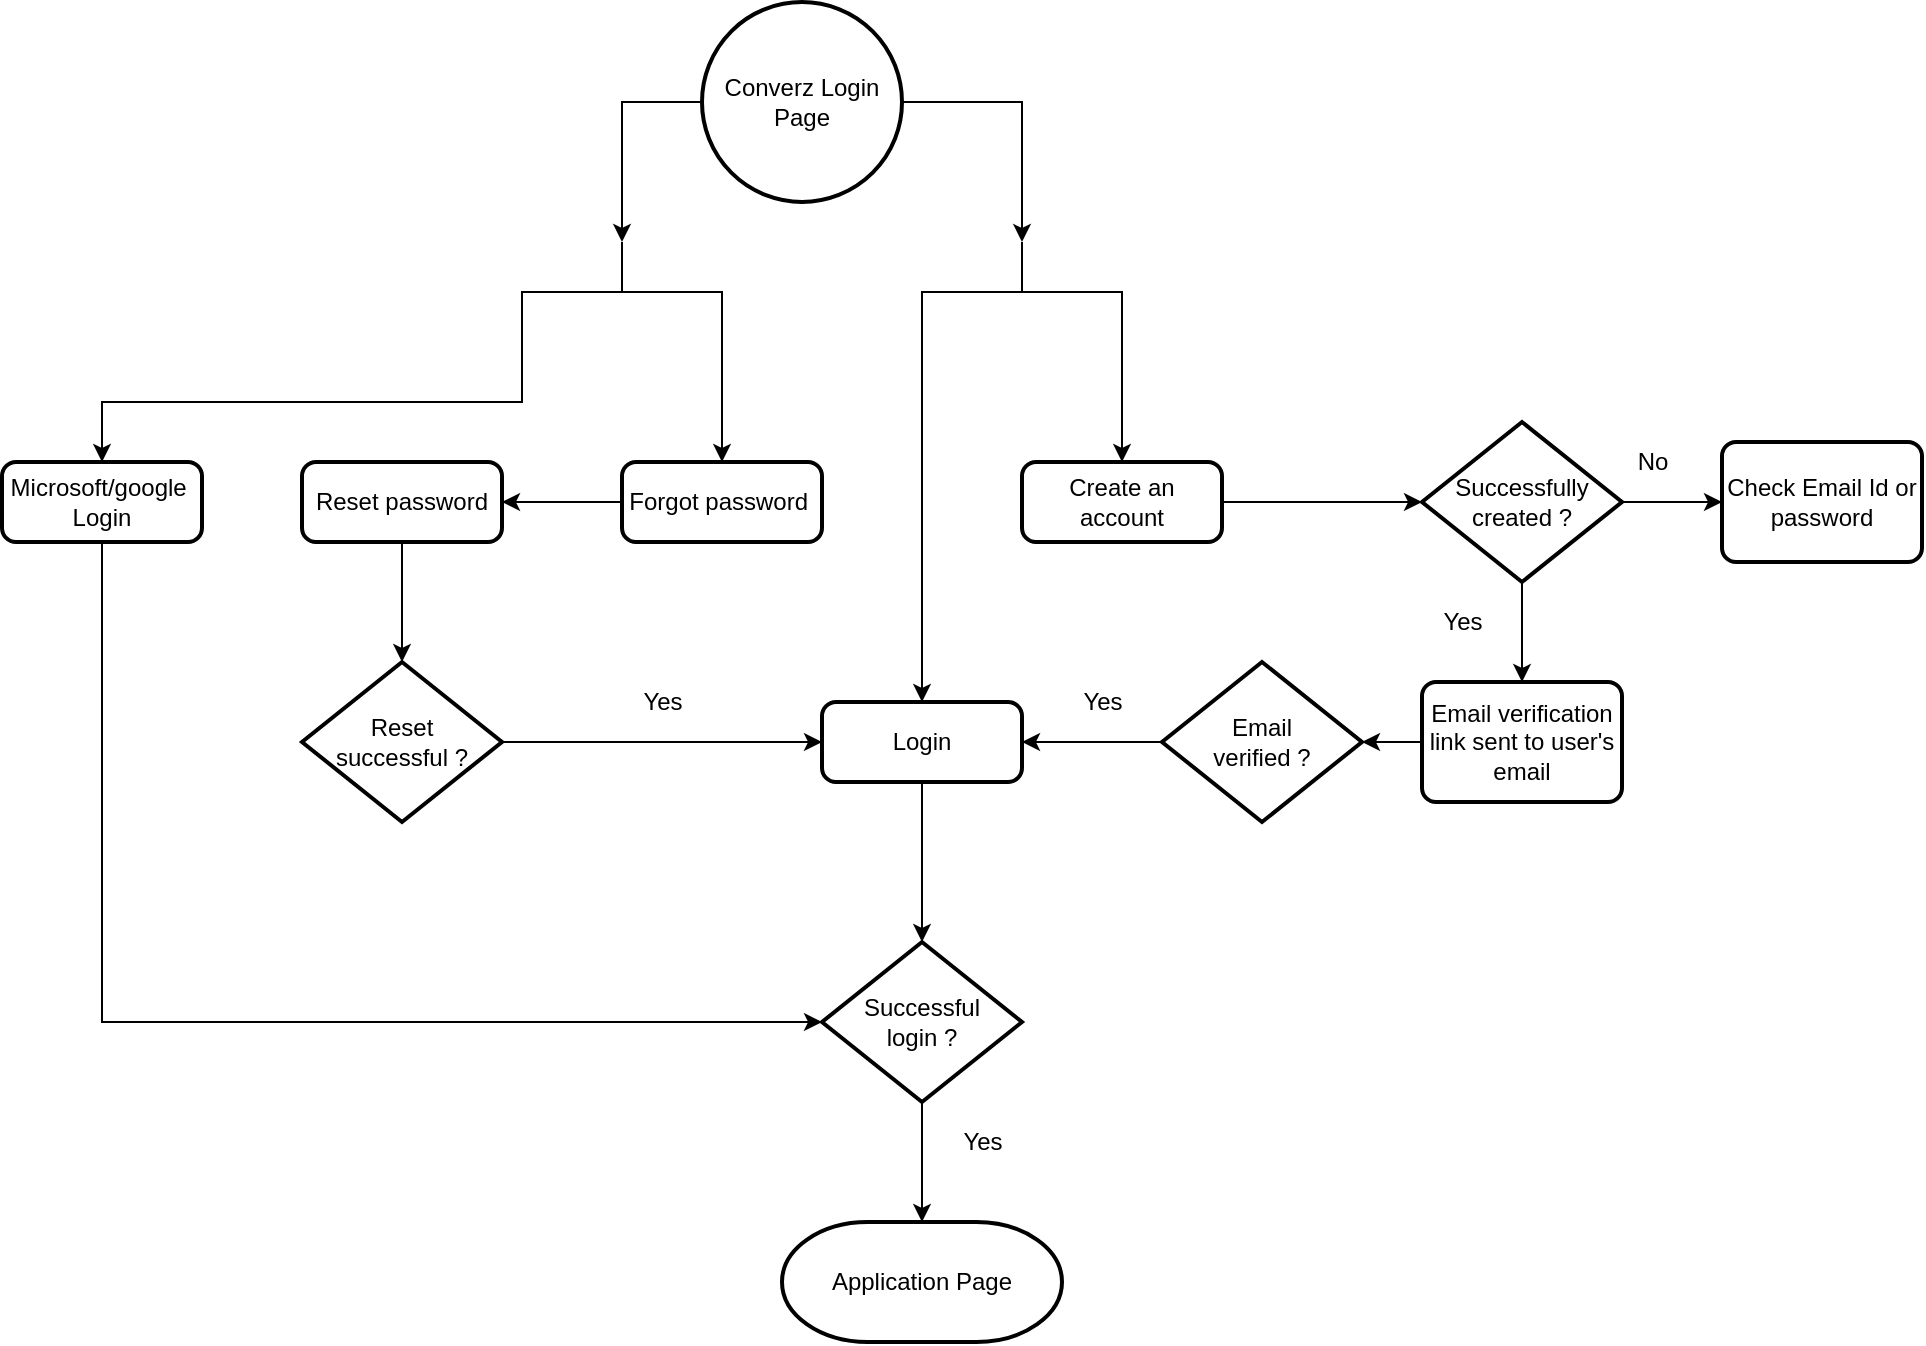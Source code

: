 <mxfile version="15.0.6" type="github">
  <diagram id="C5RBs43oDa-KdzZeNtuy" name="Page-1">
    <mxGraphModel dx="1346" dy="1018" grid="0" gridSize="10" guides="1" tooltips="1" connect="1" arrows="1" fold="1" page="0" pageScale="1" pageWidth="827" pageHeight="1169" math="0" shadow="0">
      <root>
        <mxCell id="WIyWlLk6GJQsqaUBKTNV-0" />
        <mxCell id="WIyWlLk6GJQsqaUBKTNV-1" parent="WIyWlLk6GJQsqaUBKTNV-0" />
        <mxCell id="YhKqYagesfNfl4UuQ9qV-76" style="edgeStyle=orthogonalEdgeStyle;rounded=0;orthogonalLoop=1;jettySize=auto;html=1;exitX=0;exitY=0.5;exitDx=0;exitDy=0;exitPerimeter=0;" edge="1" parent="WIyWlLk6GJQsqaUBKTNV-1" source="YhKqYagesfNfl4UuQ9qV-2" target="YhKqYagesfNfl4UuQ9qV-74">
          <mxGeometry relative="1" as="geometry" />
        </mxCell>
        <mxCell id="YhKqYagesfNfl4UuQ9qV-77" style="edgeStyle=orthogonalEdgeStyle;rounded=0;orthogonalLoop=1;jettySize=auto;html=1;exitX=1;exitY=0.5;exitDx=0;exitDy=0;exitPerimeter=0;" edge="1" parent="WIyWlLk6GJQsqaUBKTNV-1" source="YhKqYagesfNfl4UuQ9qV-2" target="YhKqYagesfNfl4UuQ9qV-73">
          <mxGeometry relative="1" as="geometry" />
        </mxCell>
        <mxCell id="YhKqYagesfNfl4UuQ9qV-2" value="Converz Login Page" style="strokeWidth=2;html=1;shape=mxgraph.flowchart.start_2;whiteSpace=wrap;" vertex="1" parent="WIyWlLk6GJQsqaUBKTNV-1">
          <mxGeometry x="330" y="-190" width="100" height="100" as="geometry" />
        </mxCell>
        <mxCell id="YhKqYagesfNfl4UuQ9qV-3" value="Application Page" style="strokeWidth=2;html=1;shape=mxgraph.flowchart.terminator;whiteSpace=wrap;" vertex="1" parent="WIyWlLk6GJQsqaUBKTNV-1">
          <mxGeometry x="370" y="420" width="140" height="60" as="geometry" />
        </mxCell>
        <mxCell id="YhKqYagesfNfl4UuQ9qV-8" value="Yes" style="text;html=1;align=center;verticalAlign=middle;resizable=0;points=[];autosize=1;strokeColor=none;fillColor=none;" vertex="1" parent="WIyWlLk6GJQsqaUBKTNV-1">
          <mxGeometry x="450" y="370" width="40" height="20" as="geometry" />
        </mxCell>
        <mxCell id="YhKqYagesfNfl4UuQ9qV-12" style="edgeStyle=orthogonalEdgeStyle;rounded=0;orthogonalLoop=1;jettySize=auto;html=1;" edge="1" parent="WIyWlLk6GJQsqaUBKTNV-1" source="YhKqYagesfNfl4UuQ9qV-9" target="YhKqYagesfNfl4UuQ9qV-3">
          <mxGeometry relative="1" as="geometry" />
        </mxCell>
        <mxCell id="YhKqYagesfNfl4UuQ9qV-9" value="Successful &lt;br&gt;login ?" style="strokeWidth=2;html=1;shape=mxgraph.flowchart.decision;whiteSpace=wrap;" vertex="1" parent="WIyWlLk6GJQsqaUBKTNV-1">
          <mxGeometry x="390" y="280" width="100" height="80" as="geometry" />
        </mxCell>
        <mxCell id="YhKqYagesfNfl4UuQ9qV-11" style="edgeStyle=orthogonalEdgeStyle;rounded=0;orthogonalLoop=1;jettySize=auto;html=1;exitX=0.5;exitY=1;exitDx=0;exitDy=0;entryX=0.5;entryY=0;entryDx=0;entryDy=0;entryPerimeter=0;" edge="1" parent="WIyWlLk6GJQsqaUBKTNV-1" source="YhKqYagesfNfl4UuQ9qV-10" target="YhKqYagesfNfl4UuQ9qV-9">
          <mxGeometry relative="1" as="geometry" />
        </mxCell>
        <mxCell id="YhKqYagesfNfl4UuQ9qV-10" value="Login" style="rounded=1;whiteSpace=wrap;html=1;absoluteArcSize=1;arcSize=14;strokeWidth=2;" vertex="1" parent="WIyWlLk6GJQsqaUBKTNV-1">
          <mxGeometry x="390" y="160" width="100" height="40" as="geometry" />
        </mxCell>
        <mxCell id="YhKqYagesfNfl4UuQ9qV-52" style="edgeStyle=orthogonalEdgeStyle;rounded=0;orthogonalLoop=1;jettySize=auto;html=1;exitX=1;exitY=0.5;exitDx=0;exitDy=0;entryX=0;entryY=0.5;entryDx=0;entryDy=0;entryPerimeter=0;" edge="1" parent="WIyWlLk6GJQsqaUBKTNV-1" source="YhKqYagesfNfl4UuQ9qV-28" target="YhKqYagesfNfl4UuQ9qV-31">
          <mxGeometry relative="1" as="geometry" />
        </mxCell>
        <mxCell id="YhKqYagesfNfl4UuQ9qV-28" value="Create an account" style="rounded=1;whiteSpace=wrap;html=1;absoluteArcSize=1;arcSize=14;strokeWidth=2;" vertex="1" parent="WIyWlLk6GJQsqaUBKTNV-1">
          <mxGeometry x="490" y="40" width="100" height="40" as="geometry" />
        </mxCell>
        <mxCell id="YhKqYagesfNfl4UuQ9qV-36" style="edgeStyle=orthogonalEdgeStyle;rounded=0;orthogonalLoop=1;jettySize=auto;html=1;exitX=0;exitY=0.5;exitDx=0;exitDy=0;entryX=1;entryY=0.5;entryDx=0;entryDy=0;entryPerimeter=0;" edge="1" parent="WIyWlLk6GJQsqaUBKTNV-1" source="YhKqYagesfNfl4UuQ9qV-29" target="YhKqYagesfNfl4UuQ9qV-35">
          <mxGeometry relative="1" as="geometry" />
        </mxCell>
        <mxCell id="YhKqYagesfNfl4UuQ9qV-29" value="&lt;span&gt;Email verification link sent to user&#39;s email&lt;/span&gt;" style="rounded=1;whiteSpace=wrap;html=1;absoluteArcSize=1;arcSize=14;strokeWidth=2;" vertex="1" parent="WIyWlLk6GJQsqaUBKTNV-1">
          <mxGeometry x="690" y="150" width="100" height="60" as="geometry" />
        </mxCell>
        <mxCell id="YhKqYagesfNfl4UuQ9qV-30" style="edgeStyle=orthogonalEdgeStyle;rounded=0;orthogonalLoop=1;jettySize=auto;html=1;exitX=0.5;exitY=1;exitDx=0;exitDy=0;exitPerimeter=0;entryX=0.5;entryY=0;entryDx=0;entryDy=0;" edge="1" parent="WIyWlLk6GJQsqaUBKTNV-1" source="YhKqYagesfNfl4UuQ9qV-31" target="YhKqYagesfNfl4UuQ9qV-29">
          <mxGeometry relative="1" as="geometry" />
        </mxCell>
        <mxCell id="YhKqYagesfNfl4UuQ9qV-40" style="edgeStyle=orthogonalEdgeStyle;rounded=0;orthogonalLoop=1;jettySize=auto;html=1;exitX=1;exitY=0.5;exitDx=0;exitDy=0;exitPerimeter=0;" edge="1" parent="WIyWlLk6GJQsqaUBKTNV-1" source="YhKqYagesfNfl4UuQ9qV-31" target="YhKqYagesfNfl4UuQ9qV-39">
          <mxGeometry relative="1" as="geometry" />
        </mxCell>
        <mxCell id="YhKqYagesfNfl4UuQ9qV-31" value="Successfully&lt;br&gt;created ?" style="strokeWidth=2;html=1;shape=mxgraph.flowchart.decision;whiteSpace=wrap;" vertex="1" parent="WIyWlLk6GJQsqaUBKTNV-1">
          <mxGeometry x="690" y="20" width="100" height="80" as="geometry" />
        </mxCell>
        <mxCell id="YhKqYagesfNfl4UuQ9qV-32" value="Yes" style="text;html=1;align=center;verticalAlign=middle;resizable=0;points=[];autosize=1;strokeColor=none;fillColor=none;" vertex="1" parent="WIyWlLk6GJQsqaUBKTNV-1">
          <mxGeometry x="690" y="110" width="40" height="20" as="geometry" />
        </mxCell>
        <mxCell id="YhKqYagesfNfl4UuQ9qV-37" style="edgeStyle=orthogonalEdgeStyle;rounded=0;orthogonalLoop=1;jettySize=auto;html=1;exitX=0;exitY=0.5;exitDx=0;exitDy=0;exitPerimeter=0;entryX=1;entryY=0.5;entryDx=0;entryDy=0;" edge="1" parent="WIyWlLk6GJQsqaUBKTNV-1" source="YhKqYagesfNfl4UuQ9qV-35" target="YhKqYagesfNfl4UuQ9qV-10">
          <mxGeometry relative="1" as="geometry" />
        </mxCell>
        <mxCell id="YhKqYagesfNfl4UuQ9qV-35" value="Email &lt;br&gt;verified ?" style="strokeWidth=2;html=1;shape=mxgraph.flowchart.decision;whiteSpace=wrap;" vertex="1" parent="WIyWlLk6GJQsqaUBKTNV-1">
          <mxGeometry x="560" y="140" width="100" height="80" as="geometry" />
        </mxCell>
        <mxCell id="YhKqYagesfNfl4UuQ9qV-38" value="Yes" style="text;html=1;align=center;verticalAlign=middle;resizable=0;points=[];autosize=1;strokeColor=none;fillColor=none;" vertex="1" parent="WIyWlLk6GJQsqaUBKTNV-1">
          <mxGeometry x="510" y="150" width="40" height="20" as="geometry" />
        </mxCell>
        <mxCell id="YhKqYagesfNfl4UuQ9qV-39" value="&lt;span&gt;Check Email Id or password&lt;/span&gt;" style="rounded=1;whiteSpace=wrap;html=1;absoluteArcSize=1;arcSize=14;strokeWidth=2;" vertex="1" parent="WIyWlLk6GJQsqaUBKTNV-1">
          <mxGeometry x="840" y="30" width="100" height="60" as="geometry" />
        </mxCell>
        <mxCell id="YhKqYagesfNfl4UuQ9qV-41" value="No" style="text;html=1;align=center;verticalAlign=middle;resizable=0;points=[];autosize=1;strokeColor=none;fillColor=none;" vertex="1" parent="WIyWlLk6GJQsqaUBKTNV-1">
          <mxGeometry x="790" y="30" width="30" height="20" as="geometry" />
        </mxCell>
        <mxCell id="YhKqYagesfNfl4UuQ9qV-45" value="" style="edgeStyle=orthogonalEdgeStyle;rounded=0;orthogonalLoop=1;jettySize=auto;html=1;" edge="1" parent="WIyWlLk6GJQsqaUBKTNV-1" source="YhKqYagesfNfl4UuQ9qV-42" target="YhKqYagesfNfl4UuQ9qV-44">
          <mxGeometry relative="1" as="geometry" />
        </mxCell>
        <mxCell id="YhKqYagesfNfl4UuQ9qV-42" value="Forgot password&amp;nbsp;" style="rounded=1;whiteSpace=wrap;html=1;absoluteArcSize=1;arcSize=14;strokeWidth=2;" vertex="1" parent="WIyWlLk6GJQsqaUBKTNV-1">
          <mxGeometry x="290" y="40" width="100" height="40" as="geometry" />
        </mxCell>
        <mxCell id="YhKqYagesfNfl4UuQ9qV-58" style="edgeStyle=orthogonalEdgeStyle;rounded=0;orthogonalLoop=1;jettySize=auto;html=1;exitX=0.5;exitY=1;exitDx=0;exitDy=0;entryX=0.5;entryY=0;entryDx=0;entryDy=0;entryPerimeter=0;" edge="1" parent="WIyWlLk6GJQsqaUBKTNV-1" source="YhKqYagesfNfl4UuQ9qV-44" target="YhKqYagesfNfl4UuQ9qV-48">
          <mxGeometry relative="1" as="geometry" />
        </mxCell>
        <mxCell id="YhKqYagesfNfl4UuQ9qV-44" value="Reset password" style="rounded=1;whiteSpace=wrap;html=1;absoluteArcSize=1;arcSize=14;strokeWidth=2;" vertex="1" parent="WIyWlLk6GJQsqaUBKTNV-1">
          <mxGeometry x="130" y="40" width="100" height="40" as="geometry" />
        </mxCell>
        <mxCell id="YhKqYagesfNfl4UuQ9qV-57" style="edgeStyle=orthogonalEdgeStyle;rounded=0;orthogonalLoop=1;jettySize=auto;html=1;exitX=1;exitY=0.5;exitDx=0;exitDy=0;exitPerimeter=0;" edge="1" parent="WIyWlLk6GJQsqaUBKTNV-1" source="YhKqYagesfNfl4UuQ9qV-48" target="YhKqYagesfNfl4UuQ9qV-10">
          <mxGeometry relative="1" as="geometry" />
        </mxCell>
        <mxCell id="YhKqYagesfNfl4UuQ9qV-48" value="Reset &lt;br&gt;successful ?" style="strokeWidth=2;html=1;shape=mxgraph.flowchart.decision;whiteSpace=wrap;" vertex="1" parent="WIyWlLk6GJQsqaUBKTNV-1">
          <mxGeometry x="130" y="140" width="100" height="80" as="geometry" />
        </mxCell>
        <mxCell id="YhKqYagesfNfl4UuQ9qV-51" value="Yes" style="text;html=1;align=center;verticalAlign=middle;resizable=0;points=[];autosize=1;strokeColor=none;fillColor=none;" vertex="1" parent="WIyWlLk6GJQsqaUBKTNV-1">
          <mxGeometry x="290" y="150" width="40" height="20" as="geometry" />
        </mxCell>
        <mxCell id="YhKqYagesfNfl4UuQ9qV-88" style="edgeStyle=orthogonalEdgeStyle;rounded=0;orthogonalLoop=1;jettySize=auto;html=1;exitX=0.5;exitY=1;exitDx=0;exitDy=0;entryX=0;entryY=0.5;entryDx=0;entryDy=0;entryPerimeter=0;" edge="1" parent="WIyWlLk6GJQsqaUBKTNV-1" source="YhKqYagesfNfl4UuQ9qV-67" target="YhKqYagesfNfl4UuQ9qV-9">
          <mxGeometry relative="1" as="geometry" />
        </mxCell>
        <mxCell id="YhKqYagesfNfl4UuQ9qV-67" value="Microsoft/google&amp;nbsp;&lt;br&gt;Login" style="rounded=1;whiteSpace=wrap;html=1;absoluteArcSize=1;arcSize=14;strokeWidth=2;" vertex="1" parent="WIyWlLk6GJQsqaUBKTNV-1">
          <mxGeometry x="-20" y="40" width="100" height="40" as="geometry" />
        </mxCell>
        <mxCell id="YhKqYagesfNfl4UuQ9qV-78" style="edgeStyle=orthogonalEdgeStyle;rounded=0;orthogonalLoop=1;jettySize=auto;html=1;exitX=1;exitY=0;exitDx=0;exitDy=0;exitPerimeter=0;" edge="1" parent="WIyWlLk6GJQsqaUBKTNV-1" source="YhKqYagesfNfl4UuQ9qV-73" target="YhKqYagesfNfl4UuQ9qV-28">
          <mxGeometry relative="1" as="geometry" />
        </mxCell>
        <mxCell id="YhKqYagesfNfl4UuQ9qV-79" style="edgeStyle=orthogonalEdgeStyle;rounded=0;orthogonalLoop=1;jettySize=auto;html=1;exitX=1;exitY=1;exitDx=0;exitDy=0;exitPerimeter=0;entryX=0.5;entryY=0;entryDx=0;entryDy=0;" edge="1" parent="WIyWlLk6GJQsqaUBKTNV-1" source="YhKqYagesfNfl4UuQ9qV-73" target="YhKqYagesfNfl4UuQ9qV-10">
          <mxGeometry relative="1" as="geometry" />
        </mxCell>
        <mxCell id="YhKqYagesfNfl4UuQ9qV-73" value="" style="strokeWidth=1;html=1;shape=mxgraph.flowchart.annotation_2;align=left;labelPosition=right;pointerEvents=1;direction=south;" vertex="1" parent="WIyWlLk6GJQsqaUBKTNV-1">
          <mxGeometry x="440" y="-70" width="100" height="50" as="geometry" />
        </mxCell>
        <mxCell id="YhKqYagesfNfl4UuQ9qV-80" style="edgeStyle=orthogonalEdgeStyle;rounded=0;orthogonalLoop=1;jettySize=auto;html=1;exitX=1;exitY=0;exitDx=0;exitDy=0;exitPerimeter=0;" edge="1" parent="WIyWlLk6GJQsqaUBKTNV-1" source="YhKqYagesfNfl4UuQ9qV-74" target="YhKqYagesfNfl4UuQ9qV-42">
          <mxGeometry relative="1" as="geometry" />
        </mxCell>
        <mxCell id="YhKqYagesfNfl4UuQ9qV-81" style="edgeStyle=orthogonalEdgeStyle;rounded=0;orthogonalLoop=1;jettySize=auto;html=1;exitX=1;exitY=1;exitDx=0;exitDy=0;exitPerimeter=0;entryX=0.5;entryY=0;entryDx=0;entryDy=0;" edge="1" parent="WIyWlLk6GJQsqaUBKTNV-1" source="YhKqYagesfNfl4UuQ9qV-74" target="YhKqYagesfNfl4UuQ9qV-67">
          <mxGeometry relative="1" as="geometry" />
        </mxCell>
        <mxCell id="YhKqYagesfNfl4UuQ9qV-74" value="" style="strokeWidth=1;html=1;shape=mxgraph.flowchart.annotation_2;align=left;labelPosition=right;pointerEvents=1;direction=south;" vertex="1" parent="WIyWlLk6GJQsqaUBKTNV-1">
          <mxGeometry x="240" y="-70" width="100" height="50" as="geometry" />
        </mxCell>
      </root>
    </mxGraphModel>
  </diagram>
</mxfile>
